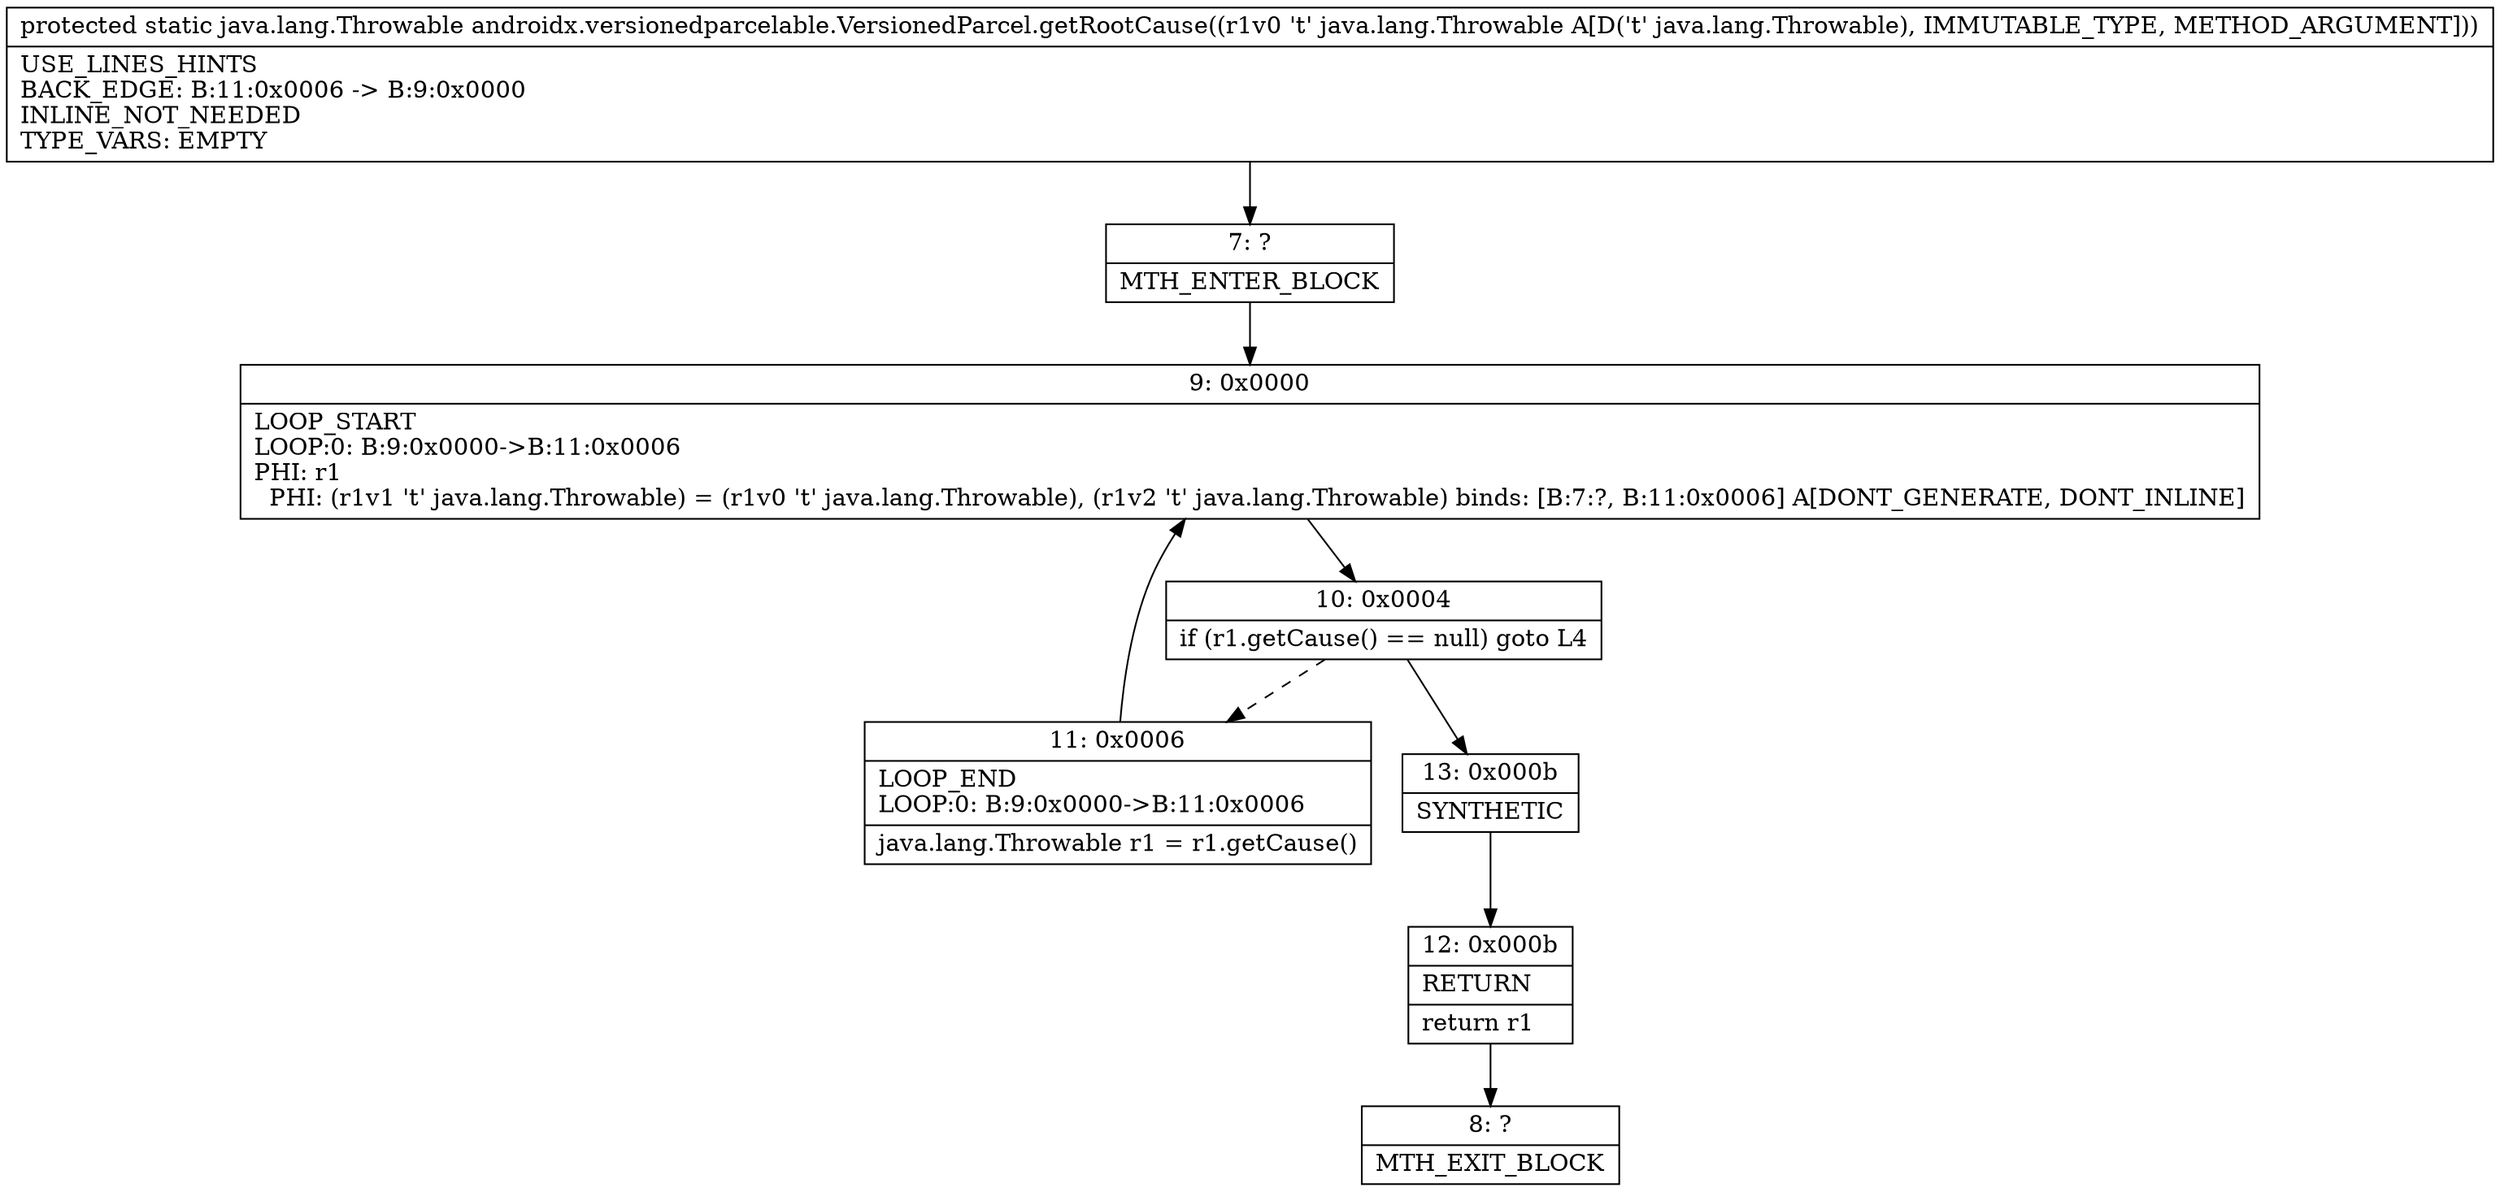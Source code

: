 digraph "CFG forandroidx.versionedparcelable.VersionedParcel.getRootCause(Ljava\/lang\/Throwable;)Ljava\/lang\/Throwable;" {
Node_7 [shape=record,label="{7\:\ ?|MTH_ENTER_BLOCK\l}"];
Node_9 [shape=record,label="{9\:\ 0x0000|LOOP_START\lLOOP:0: B:9:0x0000\-\>B:11:0x0006\lPHI: r1 \l  PHI: (r1v1 't' java.lang.Throwable) = (r1v0 't' java.lang.Throwable), (r1v2 't' java.lang.Throwable) binds: [B:7:?, B:11:0x0006] A[DONT_GENERATE, DONT_INLINE]\l}"];
Node_10 [shape=record,label="{10\:\ 0x0004|if (r1.getCause() == null) goto L4\l}"];
Node_11 [shape=record,label="{11\:\ 0x0006|LOOP_END\lLOOP:0: B:9:0x0000\-\>B:11:0x0006\l|java.lang.Throwable r1 = r1.getCause()\l}"];
Node_13 [shape=record,label="{13\:\ 0x000b|SYNTHETIC\l}"];
Node_12 [shape=record,label="{12\:\ 0x000b|RETURN\l|return r1\l}"];
Node_8 [shape=record,label="{8\:\ ?|MTH_EXIT_BLOCK\l}"];
MethodNode[shape=record,label="{protected static java.lang.Throwable androidx.versionedparcelable.VersionedParcel.getRootCause((r1v0 't' java.lang.Throwable A[D('t' java.lang.Throwable), IMMUTABLE_TYPE, METHOD_ARGUMENT]))  | USE_LINES_HINTS\lBACK_EDGE: B:11:0x0006 \-\> B:9:0x0000\lINLINE_NOT_NEEDED\lTYPE_VARS: EMPTY\l}"];
MethodNode -> Node_7;Node_7 -> Node_9;
Node_9 -> Node_10;
Node_10 -> Node_11[style=dashed];
Node_10 -> Node_13;
Node_11 -> Node_9;
Node_13 -> Node_12;
Node_12 -> Node_8;
}

